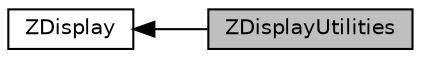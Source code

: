 digraph "ZDisplayUtilities"
{
  edge [fontname="Helvetica",fontsize="10",labelfontname="Helvetica",labelfontsize="10"];
  node [fontname="Helvetica",fontsize="10",shape=record];
  rankdir=LR;
  Node0 [label="ZDisplayUtilities",height=0.2,width=0.4,color="black", fillcolor="grey75", style="filled", fontcolor="black"];
  Node1 [label="ZDisplay",height=0.2,width=0.4,color="black", fillcolor="white", style="filled",URL="$group__z_display.html",tooltip="Collection of general display and console print methods along with bufferobject class. "];
  Node1->Node0 [shape=plaintext, dir="back", style="solid"];
}
